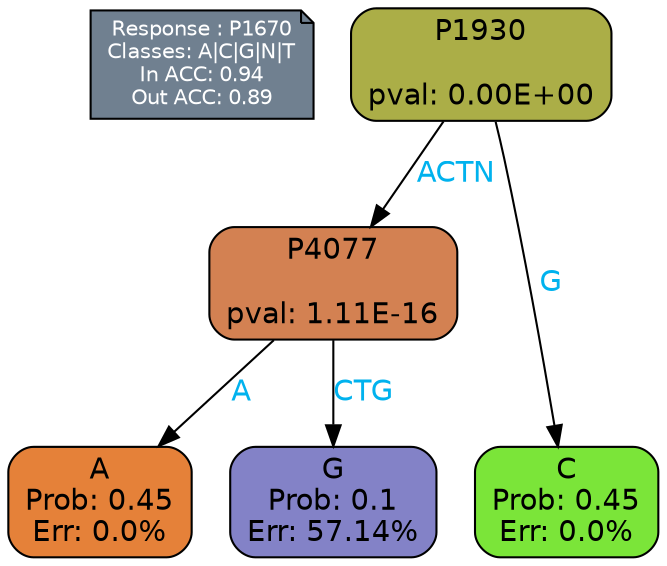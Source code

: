 digraph Tree {
node [shape=box, style="filled, rounded", color="black", fontname=helvetica] ;
graph [ranksep=equally, splines=polylines, bgcolor=transparent, dpi=600] ;
edge [fontname=helvetica] ;
LEGEND [label="Response : P1670
Classes: A|C|G|N|T
In ACC: 0.94
Out ACC: 0.89
",shape=note,align=left,style=filled,fillcolor="slategray",fontcolor="white",fontsize=10];1 [label="P1930

pval: 0.00E+00", fillcolor="#abae47"] ;
2 [label="P4077

pval: 1.11E-16", fillcolor="#d38152"] ;
3 [label="A
Prob: 0.45
Err: 0.0%", fillcolor="#e58139"] ;
4 [label="G
Prob: 0.1
Err: 57.14%", fillcolor="#8382c7"] ;
5 [label="C
Prob: 0.45
Err: 0.0%", fillcolor="#7be539"] ;
1 -> 2 [label="ACTN",fontcolor=deepskyblue2] ;
1 -> 5 [label="G",fontcolor=deepskyblue2] ;
2 -> 3 [label="A",fontcolor=deepskyblue2] ;
2 -> 4 [label="CTG",fontcolor=deepskyblue2] ;
{rank = same; 3;4;5;}{rank = same; LEGEND;1;}}